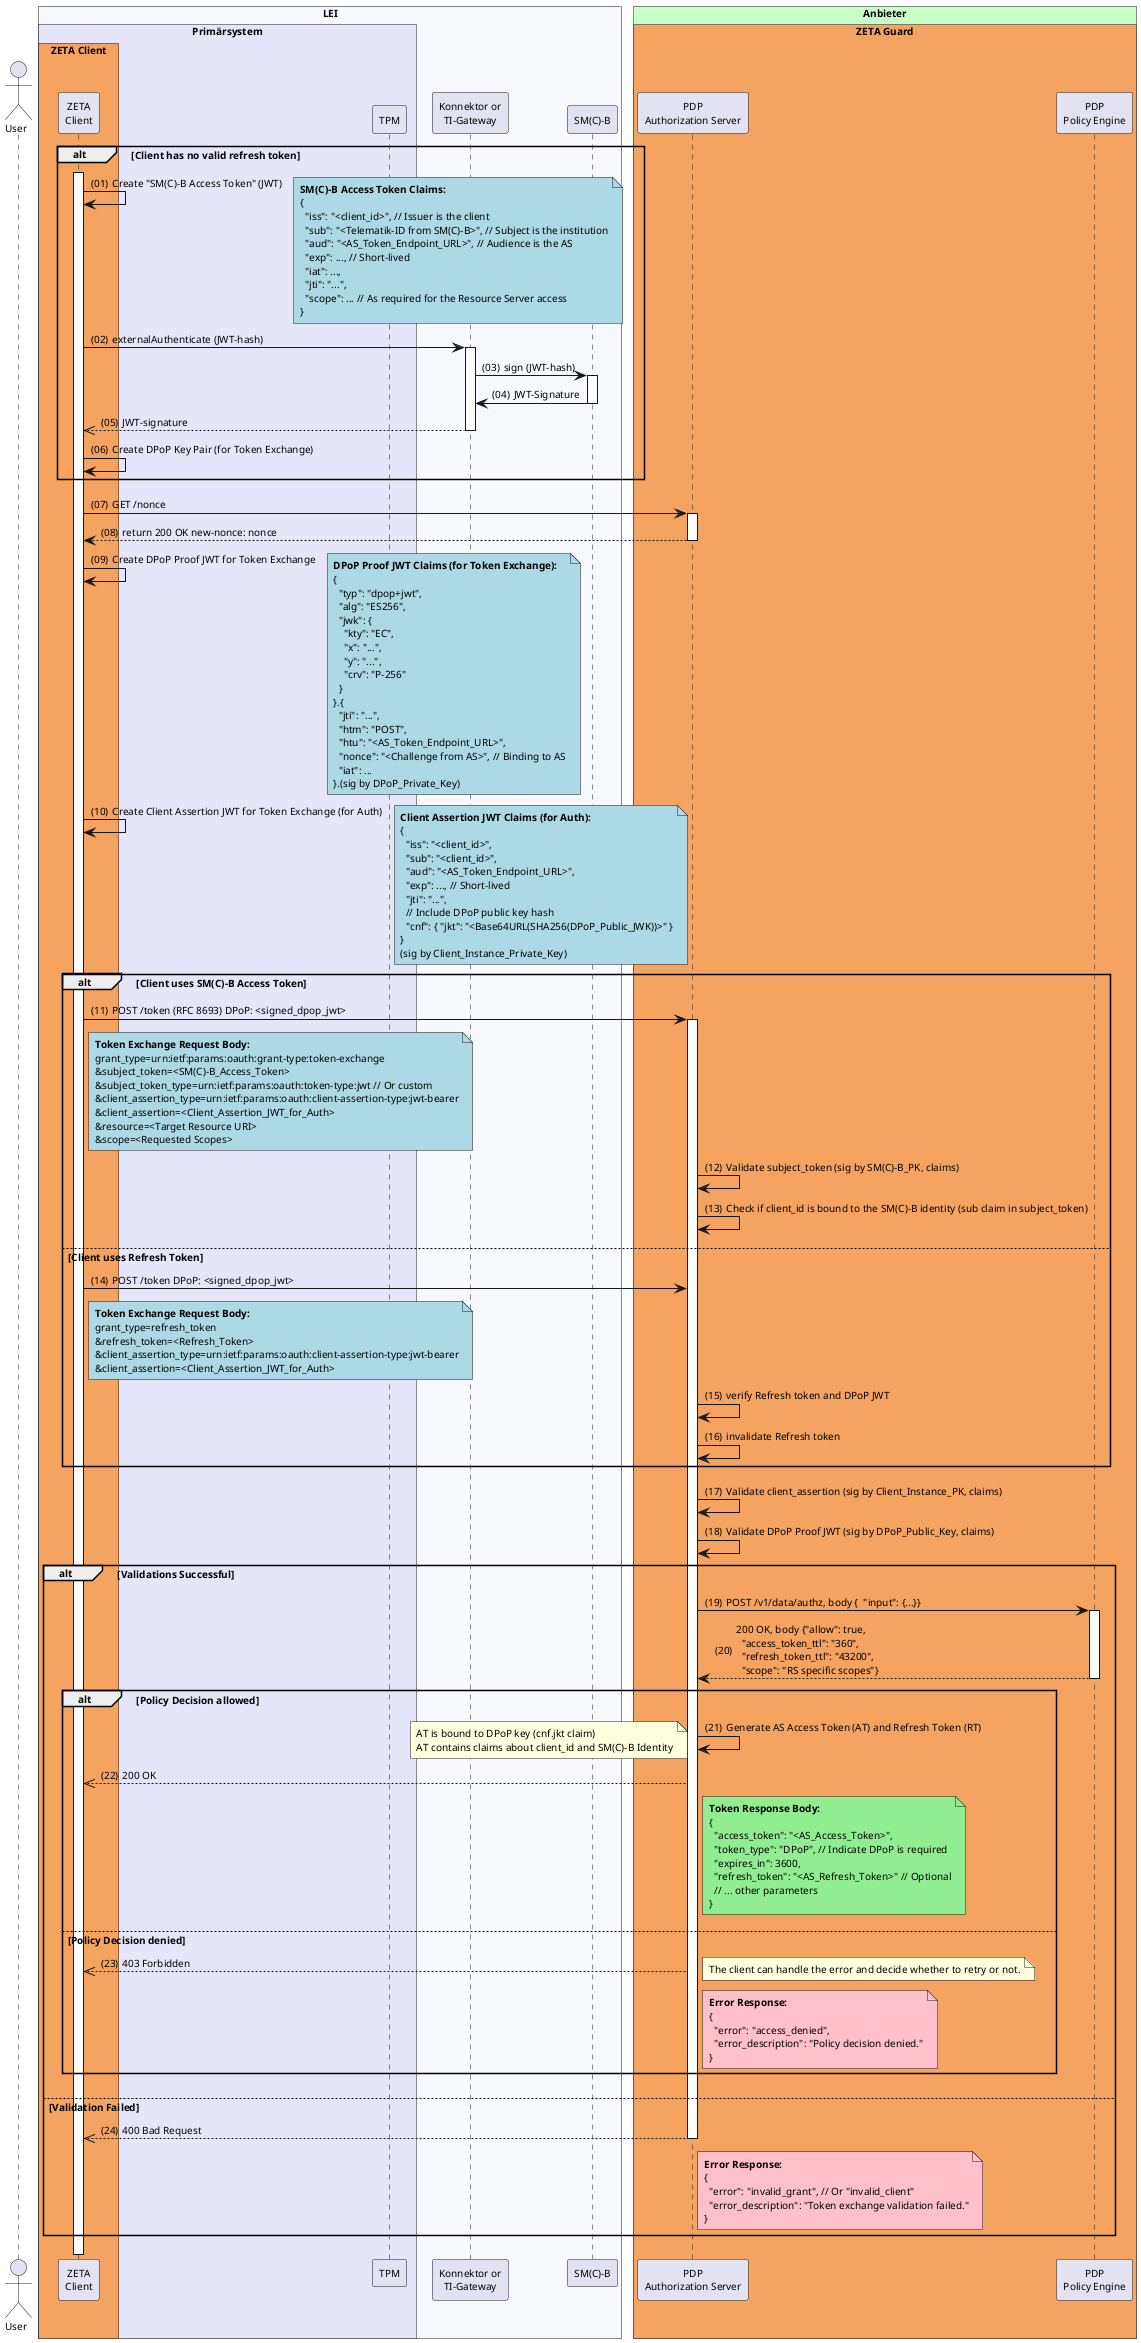 @startuml "token-exchange-with-client-assertion-jwt-auth"
autonumber "(00)"
skinparam defaultFontSize 10
skinparam defaultFontName Helvetica
skinparam DefaultMonospacedFontName Courier
skinparam lengthAdjust none
skinparam sequenceReferenceBackgroundColor White
skinparam SequenceReferenceFontSize 12
/'skinparam SequenceReferenceFontStyle bold
'/


!pragma teoz true

Actor User
box "LEI" #GhostWhite
  box "Primärsystem" #Lavender
    box "ZETA Client" #SandyBrown
      participant Client as "ZETA\nClient"
    end box
    participant TPM as "TPM"
  end box
  participant Konnektor as "Konnektor or\nTI-Gateway"
  participant SMB as "SM(C)-B"
end box

box "Anbieter" #TECHNOLOGY
  box "ZETA Guard" #SandyBrown
    participant AuthS as "PDP\nAuthorization Server" 
    participant PE as "PDP\nPolicy Engine"
  end box
end box

alt Client has no valid refresh token
  Client ++
  Client -> Client : Create "SM(C)-B Access Token" (JWT)
  note right #lightblue
      **SM(C)-B Access Token Claims:**
      {
        "iss": "<client_id>", // Issuer is the client
        "sub": "<Telematik-ID from SM(C)-B>", // Subject is the institution
        "aud": "<AS_Token_Endpoint_URL>", // Audience is the AS
        "exp": ..., // Short-lived
        "iat": ...,
        "jti": "...",
        '"nonce": "<Challenge from DCR>", // Binding to DCR
        "scope": ... // As required for the Resource Server access
      }
  end note

  Client -> Konnektor ++ : externalAuthenticate (JWT-hash)
  Konnektor -> SMB ++ : sign (JWT-hash)
  SMB -> Konnektor -- : JWT-Signature
  Konnektor -->> Client -- : JWT-signature
  Client -> Client : Create DPoP Key Pair (for Token Exchange)
  ' note right: Session-based Key Pair for DPoP binding.
end alt

Client -> AuthS ++ : GET /nonce
AuthS --> Client --: return 200 OK new-nonce: nonce

Client -> Client : Create DPoP Proof JWT for Token Exchange
note right #lightblue
    **DPoP Proof JWT Claims (for Token Exchange):**
    {
      "typ": "dpop+jwt",
      "alg": "ES256",
      "jwk": {
        "kty": "EC",
        "x": "...",
        "y": "...",
        "crv": "P-256"
      }
    }.{
      "jti": "...",
      "htm": "POST",
      "htu": "<AS_Token_Endpoint_URL>",
      "nonce": "<Challenge from AS>", // Binding to AS
      "iat": ...
    }.(sig by DPoP_Private_Key)
end note

Client -> Client : Create Client Assertion JWT for Token Exchange (for Auth)
note right #lightblue
    **Client Assertion JWT Claims (for Auth):**
    {
      "iss": "<client_id>",
      "sub": "<client_id>",
      "aud": "<AS_Token_Endpoint_URL>",
      "exp": ..., // Short-lived
      "jti": "...",
      // Include DPoP public key hash
      "cnf": { "jkt": "<Base64URL(SHA256(DPoP_Public_JWK))>" }
    }
    (sig by Client_Instance_Private_Key)
end note

alt Client uses SM(C)-B Access Token
  Client -> AuthS ++ : POST /token (RFC 8693) DPoP: <signed_dpop_jwt>
  note right of Client #lightblue
    **Token Exchange Request Body:**
    grant_type=urn:ietf:params:oauth:grant-type:token-exchange
    &subject_token=<SM(C)-B_Access_Token>
    &subject_token_type=urn:ietf:params:oauth:token-type:jwt // Or custom
    &client_assertion_type=urn:ietf:params:oauth:client-assertion-type:jwt-bearer
    &client_assertion=<Client_Assertion_JWT_for_Auth>
    &resource=<Target Resource URI>
    &scope=<Requested Scopes>
  end note
  AuthS -> AuthS : Validate subject_token (sig by SM(C)-B_PK, claims)
  AuthS -> AuthS : Check if client_id is bound to the SM(C)-B identity (sub claim in subject_token)

else Client uses Refresh Token
  Client -> AuthS: POST /token DPoP: <signed_dpop_jwt>
  note right of Client #lightblue
    **Token Exchange Request Body:**
    grant_type=refresh_token
    &refresh_token=<Refresh_Token>
    &client_assertion_type=urn:ietf:params:oauth:client-assertion-type:jwt-bearer
    &client_assertion=<Client_Assertion_JWT_for_Auth>
  end note
  AuthS -> AuthS: verify Refresh token and DPoP JWT
  AuthS -> AuthS: invalidate Refresh token
end alt

AuthS -> AuthS : Validate client_assertion (sig by Client_Instance_PK, claims)
AuthS -> AuthS : Validate DPoP Proof JWT (sig by DPoP_Public_Key, claims)

alt Validations Successful
  ' note right: Policy Engine (PE) is called to check if the client has access to the requested resource
  AuthS -> PE ++ : POST /v1/data/authz, body {  "input": {...}} 
  PE --> AuthS --: 200 OK, body {"allow": true,\n\
  "access_token_ttl": "360",\n\
  "refresh_token_ttl": "43200",\n\
  "scope": "RS specific scopes"}
  alt Policy Decision allowed
    AuthS -> AuthS : Generate AS Access Token (AT) and Refresh Token (RT)
    note left: AT is bound to DPoP key (cnf.jkt claim)\nAT contains claims about client_id and SM(C)-B Identity
    AuthS -->> Client: 200 OK
    note right of AuthS #lightgreen
        **Token Response Body:**
        {
          "access_token": "<AS_Access_Token>",
          "token_type": "DPoP", // Indicate DPoP is required
          "expires_in": 3600,
          "refresh_token": "<AS_Refresh_Token>" // Optional
          // ... other parameters
        }
    end note
  else Policy Decision denied
    AuthS -->> Client: 403 Forbidden
    note right of AuthS #pink
        **Error Response:**
        {
          "error": "access_denied",
          "error_description": "Policy decision denied."
        }
    end note
    note right: The client can handle the error and decide whether to retry or not.
  end alt
else Validation Failed
    AuthS -->> Client -- : 400 Bad Request
    note right of AuthS #pink
        **Error Response:**
        {
          "error": "invalid_grant", // Or "invalid_client"
          "error_description": "Token exchange validation failed."
        }
    end note
end alt

Client --

@enduml